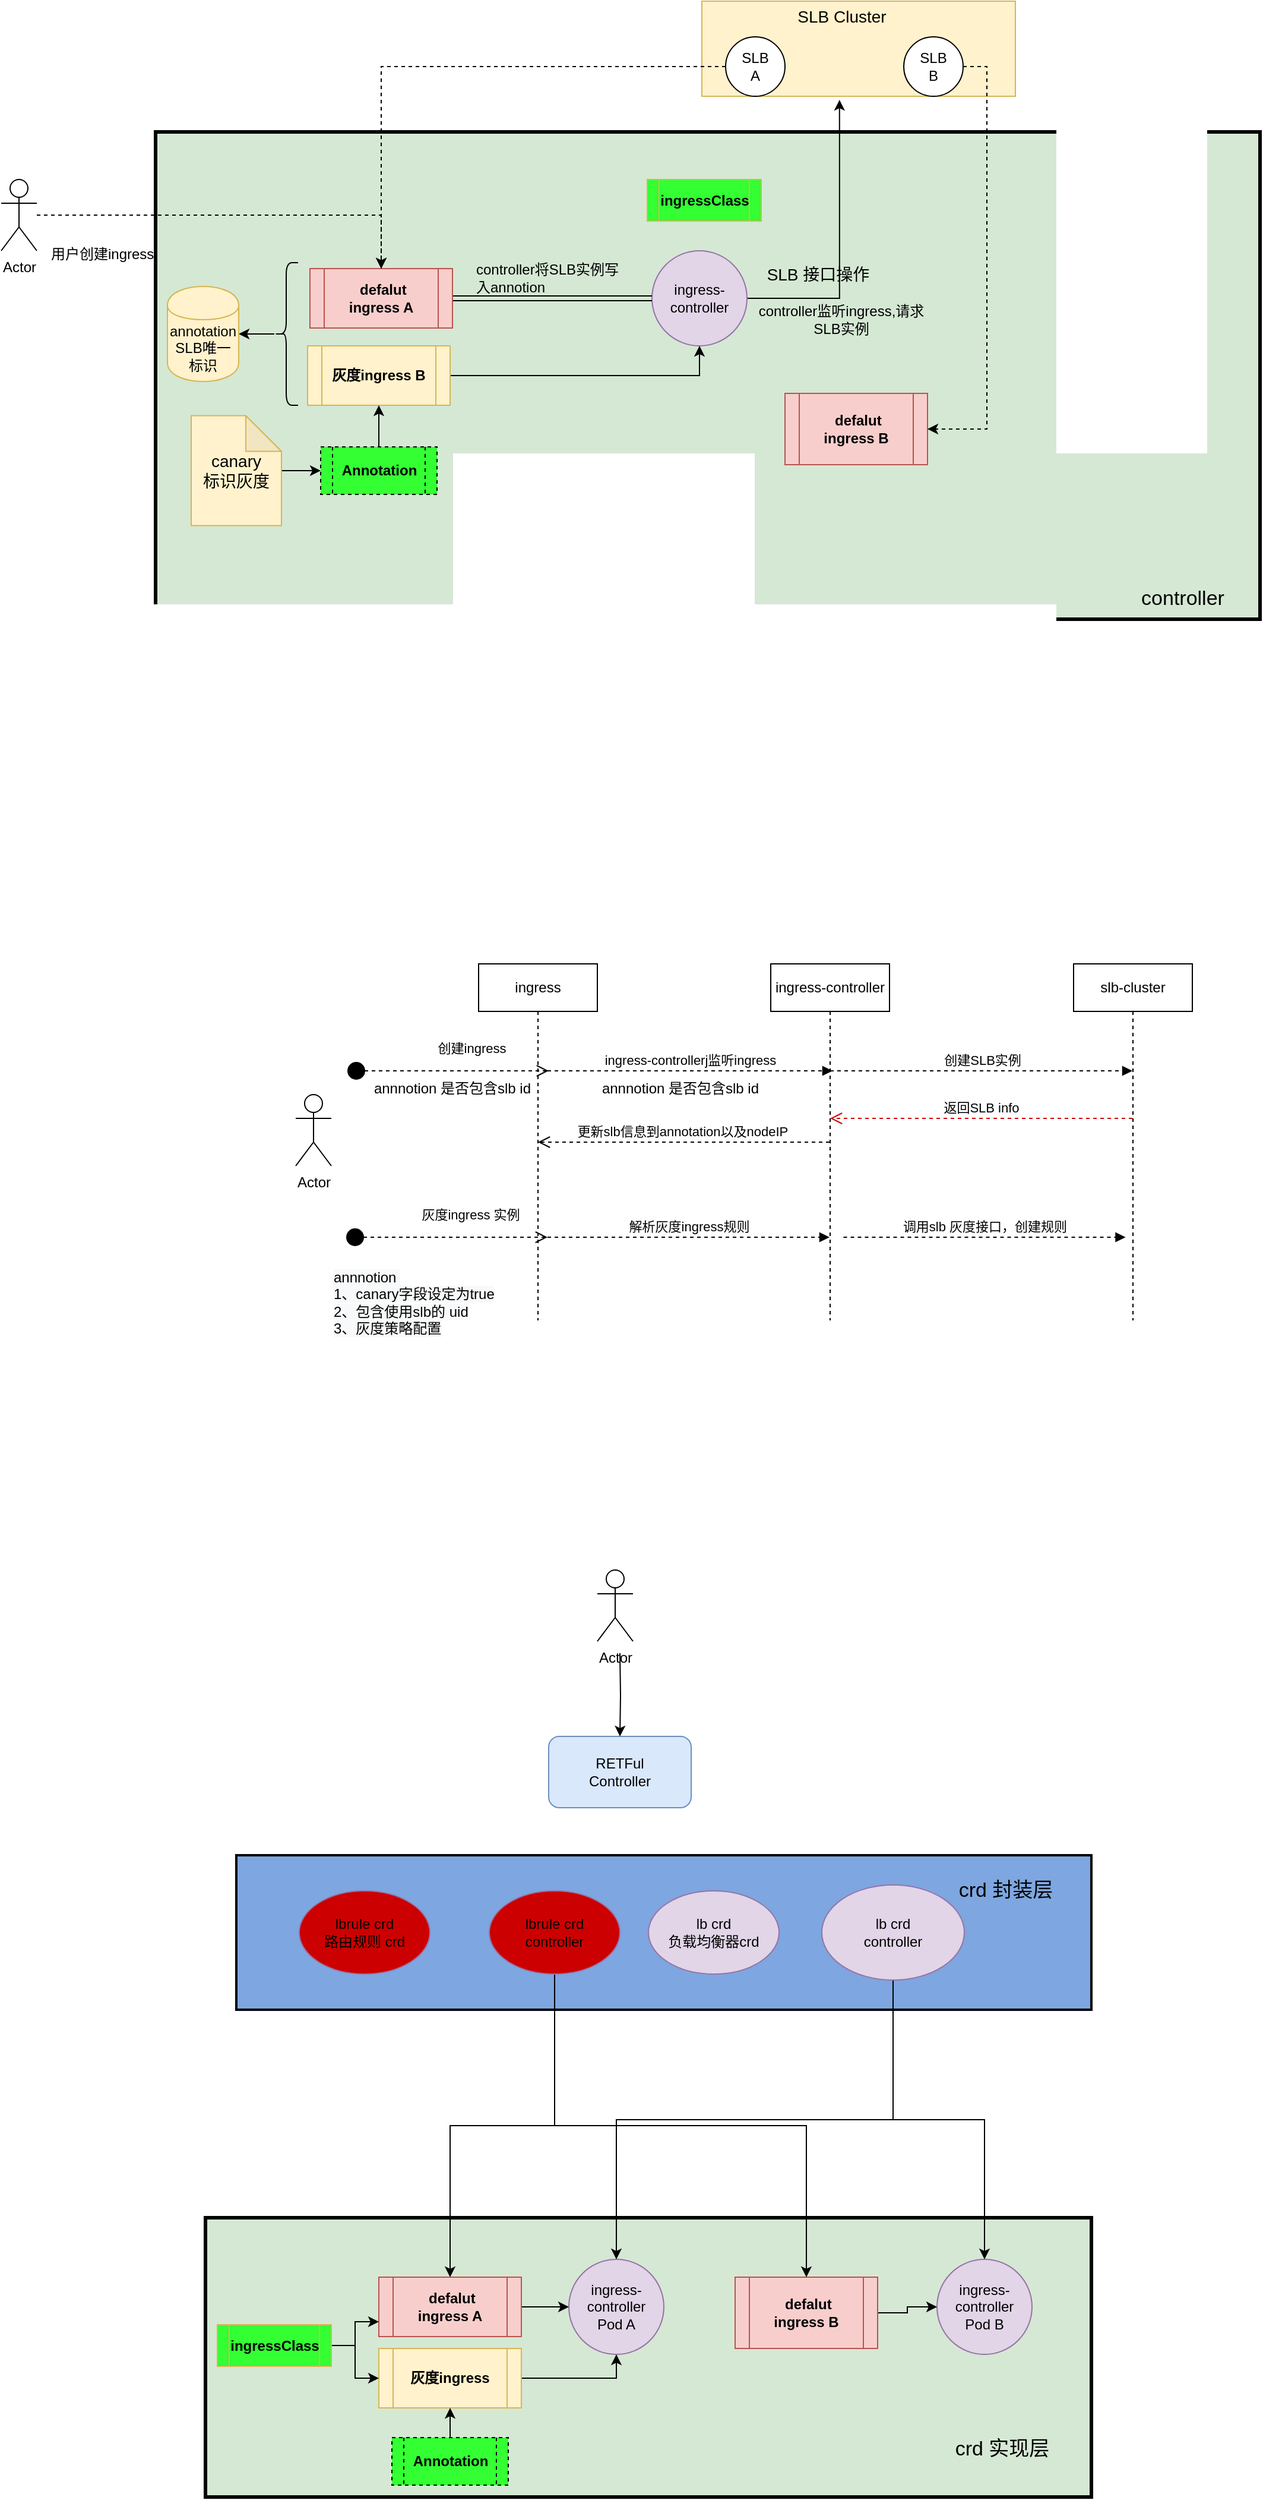 <mxfile version="14.2.7" type="github">
  <diagram id="-a6WbMNMecBKhR_LUQmN" name="Page-1">
    <mxGraphModel dx="2249" dy="762" grid="1" gridSize="10" guides="1" tooltips="1" connect="1" arrows="1" fold="1" page="1" pageScale="1" pageWidth="827" pageHeight="1169" math="0" shadow="0">
      <root>
        <mxCell id="0" />
        <mxCell id="1" parent="0" />
        <mxCell id="vOmSmcSsYQoTvt3sn1gA-2" value="" style="rounded=0;whiteSpace=wrap;html=1;fillColor=#D5E8D4;strokeWidth=3;" parent="1" vertex="1">
          <mxGeometry y="430" width="930" height="410" as="geometry" />
        </mxCell>
        <mxCell id="-X7AAwdDszs8J3Nbo_TD-4" style="edgeStyle=orthogonalEdgeStyle;rounded=0;orthogonalLoop=1;jettySize=auto;html=1;exitX=1;exitY=0.5;exitDx=0;exitDy=0;entryX=0.439;entryY=1.038;entryDx=0;entryDy=0;entryPerimeter=0;" parent="1" source="hpvgZ9Z2Bp3K3JRqvIrx-3" target="-X7AAwdDszs8J3Nbo_TD-3" edge="1">
          <mxGeometry relative="1" as="geometry" />
        </mxCell>
        <mxCell id="hpvgZ9Z2Bp3K3JRqvIrx-3" value="ingress-controller" style="ellipse;whiteSpace=wrap;html=1;aspect=fixed;fillColor=#e1d5e7;strokeColor=#9673a6;" parent="1" vertex="1">
          <mxGeometry x="418" y="530" width="80" height="80" as="geometry" />
        </mxCell>
        <mxCell id="hpvgZ9Z2Bp3K3JRqvIrx-8" style="edgeStyle=orthogonalEdgeStyle;rounded=0;orthogonalLoop=1;jettySize=auto;html=1;shape=link;" parent="1" source="hpvgZ9Z2Bp3K3JRqvIrx-5" target="hpvgZ9Z2Bp3K3JRqvIrx-3" edge="1">
          <mxGeometry relative="1" as="geometry" />
        </mxCell>
        <mxCell id="hpvgZ9Z2Bp3K3JRqvIrx-5" value="&lt;b&gt;&amp;nbsp;defalut&lt;br&gt;ingress A&lt;/b&gt;" style="shape=process;whiteSpace=wrap;html=1;backgroundOutline=1;fillColor=#f8cecc;strokeColor=#b85450;" parent="1" vertex="1">
          <mxGeometry x="130" y="545" width="120" height="50" as="geometry" />
        </mxCell>
        <mxCell id="hpvgZ9Z2Bp3K3JRqvIrx-7" style="edgeStyle=orthogonalEdgeStyle;rounded=0;orthogonalLoop=1;jettySize=auto;html=1;entryX=0.5;entryY=1;entryDx=0;entryDy=0;" parent="1" source="hpvgZ9Z2Bp3K3JRqvIrx-6" target="hpvgZ9Z2Bp3K3JRqvIrx-3" edge="1">
          <mxGeometry relative="1" as="geometry" />
        </mxCell>
        <mxCell id="hpvgZ9Z2Bp3K3JRqvIrx-6" value="&lt;b&gt;灰度ingress B&lt;/b&gt;" style="shape=process;whiteSpace=wrap;html=1;backgroundOutline=1;fillColor=#fff2cc;strokeColor=#d6b656;" parent="1" vertex="1">
          <mxGeometry x="128" y="610" width="120" height="50" as="geometry" />
        </mxCell>
        <mxCell id="fNy8cyDAZZY_VoHiJf9O-12" style="edgeStyle=orthogonalEdgeStyle;rounded=0;orthogonalLoop=1;jettySize=auto;html=1;dashed=1;entryX=0.5;entryY=0;entryDx=0;entryDy=0;" edge="1" parent="1" source="hpvgZ9Z2Bp3K3JRqvIrx-11" target="hpvgZ9Z2Bp3K3JRqvIrx-5">
          <mxGeometry relative="1" as="geometry">
            <mxPoint x="200" y="500" as="targetPoint" />
          </mxGeometry>
        </mxCell>
        <mxCell id="hpvgZ9Z2Bp3K3JRqvIrx-11" value="Actor" style="shape=umlActor;verticalLabelPosition=bottom;verticalAlign=top;html=1;outlineConnect=0;" parent="1" vertex="1">
          <mxGeometry x="-130" y="470" width="30" height="60" as="geometry" />
        </mxCell>
        <mxCell id="hpvgZ9Z2Bp3K3JRqvIrx-15" value="&lt;b&gt;&amp;nbsp;defalut&lt;br&gt;ingress B&lt;/b&gt;" style="shape=process;whiteSpace=wrap;html=1;backgroundOutline=1;fillColor=#f8cecc;strokeColor=#b85450;" parent="1" vertex="1">
          <mxGeometry x="530" y="650" width="120" height="60" as="geometry" />
        </mxCell>
        <mxCell id="vOmSmcSsYQoTvt3sn1gA-5" value="&lt;span style=&quot;font-size: 17px&quot;&gt;controller&lt;/span&gt;" style="text;html=1;strokeColor=none;fillColor=none;align=center;verticalAlign=middle;whiteSpace=wrap;rounded=0;" parent="1" vertex="1">
          <mxGeometry x="800" y="810" width="130" height="25" as="geometry" />
        </mxCell>
        <mxCell id="fjbLA8fiJLUt6OWSz7z5-8" style="edgeStyle=orthogonalEdgeStyle;rounded=0;orthogonalLoop=1;jettySize=auto;html=1;entryX=0.5;entryY=1;entryDx=0;entryDy=0;" parent="1" source="fjbLA8fiJLUt6OWSz7z5-1" target="hpvgZ9Z2Bp3K3JRqvIrx-6" edge="1">
          <mxGeometry relative="1" as="geometry" />
        </mxCell>
        <mxCell id="fjbLA8fiJLUt6OWSz7z5-1" value="&lt;b&gt;Annotation&lt;/b&gt;" style="shape=process;whiteSpace=wrap;html=1;backgroundOutline=1;fillColor=#33FF33;dashed=1;" parent="1" vertex="1">
          <mxGeometry x="139" y="695" width="98" height="40" as="geometry" />
        </mxCell>
        <mxCell id="3VX2ZSSgDS8gGPlXFFOe-15" value="" style="rounded=0;whiteSpace=wrap;html=1;fillColor=#D5E8D4;strokeWidth=3;" parent="1" vertex="1">
          <mxGeometry x="42" y="2185" width="746" height="235" as="geometry" />
        </mxCell>
        <mxCell id="3VX2ZSSgDS8gGPlXFFOe-16" value="" style="rounded=0;whiteSpace=wrap;html=1;fillColor=#7EA6E0;strokeWidth=2;" parent="1" vertex="1">
          <mxGeometry x="68" y="1880" width="720" height="130" as="geometry" />
        </mxCell>
        <mxCell id="3VX2ZSSgDS8gGPlXFFOe-17" value="RETFul&lt;br&gt;Controller" style="rounded=1;whiteSpace=wrap;html=1;fillColor=#dae8fc;strokeColor=#6c8ebf;" parent="1" vertex="1">
          <mxGeometry x="331" y="1780" width="120" height="60" as="geometry" />
        </mxCell>
        <mxCell id="3VX2ZSSgDS8gGPlXFFOe-18" value="ingress-controller&lt;br&gt;Pod A" style="ellipse;whiteSpace=wrap;html=1;aspect=fixed;fillColor=#e1d5e7;strokeColor=#9673a6;" parent="1" vertex="1">
          <mxGeometry x="348" y="2220" width="80" height="80" as="geometry" />
        </mxCell>
        <mxCell id="3VX2ZSSgDS8gGPlXFFOe-19" style="edgeStyle=orthogonalEdgeStyle;rounded=0;orthogonalLoop=1;jettySize=auto;html=1;" parent="1" source="3VX2ZSSgDS8gGPlXFFOe-20" target="3VX2ZSSgDS8gGPlXFFOe-18" edge="1">
          <mxGeometry relative="1" as="geometry" />
        </mxCell>
        <mxCell id="3VX2ZSSgDS8gGPlXFFOe-20" value="&lt;b&gt;&amp;nbsp;defalut&lt;br&gt;ingress A&lt;/b&gt;" style="shape=process;whiteSpace=wrap;html=1;backgroundOutline=1;fillColor=#f8cecc;strokeColor=#b85450;" parent="1" vertex="1">
          <mxGeometry x="188" y="2235" width="120" height="50" as="geometry" />
        </mxCell>
        <mxCell id="3VX2ZSSgDS8gGPlXFFOe-21" style="edgeStyle=orthogonalEdgeStyle;rounded=0;orthogonalLoop=1;jettySize=auto;html=1;entryX=0.5;entryY=1;entryDx=0;entryDy=0;" parent="1" source="3VX2ZSSgDS8gGPlXFFOe-22" target="3VX2ZSSgDS8gGPlXFFOe-18" edge="1">
          <mxGeometry relative="1" as="geometry" />
        </mxCell>
        <mxCell id="3VX2ZSSgDS8gGPlXFFOe-22" value="&lt;b&gt;灰度ingress&lt;/b&gt;" style="shape=process;whiteSpace=wrap;html=1;backgroundOutline=1;fillColor=#fff2cc;strokeColor=#d6b656;" parent="1" vertex="1">
          <mxGeometry x="188" y="2295" width="120" height="50" as="geometry" />
        </mxCell>
        <mxCell id="3VX2ZSSgDS8gGPlXFFOe-23" value="lb crd&lt;br&gt;负载均衡器crd" style="ellipse;whiteSpace=wrap;html=1;fillColor=#e1d5e7;strokeColor=#9673a6;" parent="1" vertex="1">
          <mxGeometry x="415" y="1910" width="110" height="70" as="geometry" />
        </mxCell>
        <mxCell id="3VX2ZSSgDS8gGPlXFFOe-24" style="edgeStyle=orthogonalEdgeStyle;rounded=0;orthogonalLoop=1;jettySize=auto;html=1;" parent="1" target="3VX2ZSSgDS8gGPlXFFOe-17" edge="1">
          <mxGeometry relative="1" as="geometry">
            <mxPoint x="391" y="1710" as="sourcePoint" />
          </mxGeometry>
        </mxCell>
        <mxCell id="3VX2ZSSgDS8gGPlXFFOe-25" value="Actor" style="shape=umlActor;verticalLabelPosition=bottom;verticalAlign=top;html=1;outlineConnect=0;" parent="1" vertex="1">
          <mxGeometry x="372" y="1640" width="30" height="60" as="geometry" />
        </mxCell>
        <mxCell id="3VX2ZSSgDS8gGPlXFFOe-26" value="ingress-controller&lt;br&gt;Pod B" style="ellipse;whiteSpace=wrap;html=1;aspect=fixed;fillColor=#e1d5e7;strokeColor=#9673a6;" parent="1" vertex="1">
          <mxGeometry x="658" y="2220" width="80" height="80" as="geometry" />
        </mxCell>
        <mxCell id="3VX2ZSSgDS8gGPlXFFOe-27" style="edgeStyle=orthogonalEdgeStyle;rounded=0;orthogonalLoop=1;jettySize=auto;html=1;" parent="1" source="3VX2ZSSgDS8gGPlXFFOe-28" target="3VX2ZSSgDS8gGPlXFFOe-26" edge="1">
          <mxGeometry relative="1" as="geometry" />
        </mxCell>
        <mxCell id="3VX2ZSSgDS8gGPlXFFOe-28" value="&lt;b&gt;&amp;nbsp;defalut&lt;br&gt;ingress B&lt;/b&gt;" style="shape=process;whiteSpace=wrap;html=1;backgroundOutline=1;fillColor=#f8cecc;strokeColor=#b85450;" parent="1" vertex="1">
          <mxGeometry x="488" y="2235" width="120" height="60" as="geometry" />
        </mxCell>
        <mxCell id="3VX2ZSSgDS8gGPlXFFOe-29" value="&lt;font style=&quot;font-size: 17px&quot;&gt;crd 封装层&lt;/font&gt;" style="text;html=1;strokeColor=none;fillColor=none;align=center;verticalAlign=middle;whiteSpace=wrap;rounded=0;" parent="1" vertex="1">
          <mxGeometry x="661" y="1900" width="110" height="20" as="geometry" />
        </mxCell>
        <mxCell id="3VX2ZSSgDS8gGPlXFFOe-30" value="&lt;font style=&quot;font-size: 17px&quot;&gt;crd 实现层&lt;/font&gt;" style="text;html=1;strokeColor=none;fillColor=none;align=center;verticalAlign=middle;whiteSpace=wrap;rounded=0;" parent="1" vertex="1">
          <mxGeometry x="653" y="2370" width="120" height="20" as="geometry" />
        </mxCell>
        <mxCell id="3VX2ZSSgDS8gGPlXFFOe-31" style="edgeStyle=orthogonalEdgeStyle;rounded=0;orthogonalLoop=1;jettySize=auto;html=1;exitX=1;exitY=0.5;exitDx=0;exitDy=0;entryX=0;entryY=0.75;entryDx=0;entryDy=0;" parent="1" source="3VX2ZSSgDS8gGPlXFFOe-33" target="3VX2ZSSgDS8gGPlXFFOe-20" edge="1">
          <mxGeometry relative="1" as="geometry" />
        </mxCell>
        <mxCell id="3VX2ZSSgDS8gGPlXFFOe-32" style="edgeStyle=orthogonalEdgeStyle;rounded=0;orthogonalLoop=1;jettySize=auto;html=1;" parent="1" source="3VX2ZSSgDS8gGPlXFFOe-33" target="3VX2ZSSgDS8gGPlXFFOe-22" edge="1">
          <mxGeometry relative="1" as="geometry" />
        </mxCell>
        <mxCell id="3VX2ZSSgDS8gGPlXFFOe-33" value="&lt;b&gt;ingressClass&lt;/b&gt;" style="shape=process;whiteSpace=wrap;html=1;backgroundOutline=1;strokeColor=#d6b656;fillColor=#33FF33;" parent="1" vertex="1">
          <mxGeometry x="52" y="2275" width="96" height="35" as="geometry" />
        </mxCell>
        <mxCell id="3VX2ZSSgDS8gGPlXFFOe-34" style="edgeStyle=orthogonalEdgeStyle;rounded=0;orthogonalLoop=1;jettySize=auto;html=1;entryX=0.5;entryY=1;entryDx=0;entryDy=0;" parent="1" source="3VX2ZSSgDS8gGPlXFFOe-35" target="3VX2ZSSgDS8gGPlXFFOe-22" edge="1">
          <mxGeometry relative="1" as="geometry" />
        </mxCell>
        <mxCell id="3VX2ZSSgDS8gGPlXFFOe-35" value="&lt;b&gt;Annotation&lt;/b&gt;" style="shape=process;whiteSpace=wrap;html=1;backgroundOutline=1;fillColor=#33FF33;dashed=1;" parent="1" vertex="1">
          <mxGeometry x="199" y="2370" width="98" height="40" as="geometry" />
        </mxCell>
        <mxCell id="3VX2ZSSgDS8gGPlXFFOe-36" style="edgeStyle=orthogonalEdgeStyle;rounded=0;orthogonalLoop=1;jettySize=auto;html=1;exitX=0.5;exitY=1;exitDx=0;exitDy=0;" parent="1" source="3VX2ZSSgDS8gGPlXFFOe-38" target="3VX2ZSSgDS8gGPlXFFOe-26" edge="1">
          <mxGeometry relative="1" as="geometry" />
        </mxCell>
        <mxCell id="3VX2ZSSgDS8gGPlXFFOe-37" style="edgeStyle=orthogonalEdgeStyle;rounded=0;orthogonalLoop=1;jettySize=auto;html=1;exitX=0.5;exitY=1;exitDx=0;exitDy=0;" parent="1" source="3VX2ZSSgDS8gGPlXFFOe-38" target="3VX2ZSSgDS8gGPlXFFOe-18" edge="1">
          <mxGeometry relative="1" as="geometry" />
        </mxCell>
        <mxCell id="3VX2ZSSgDS8gGPlXFFOe-38" value="lb crd&lt;br&gt;controller" style="ellipse;whiteSpace=wrap;html=1;fillColor=#e1d5e7;strokeColor=#9673a6;" parent="1" vertex="1">
          <mxGeometry x="561" y="1905" width="120" height="80" as="geometry" />
        </mxCell>
        <mxCell id="3VX2ZSSgDS8gGPlXFFOe-39" style="edgeStyle=orthogonalEdgeStyle;rounded=0;orthogonalLoop=1;jettySize=auto;html=1;exitX=0.5;exitY=1;exitDx=0;exitDy=0;" parent="1" source="3VX2ZSSgDS8gGPlXFFOe-42" target="3VX2ZSSgDS8gGPlXFFOe-20" edge="1">
          <mxGeometry relative="1" as="geometry" />
        </mxCell>
        <mxCell id="3VX2ZSSgDS8gGPlXFFOe-40" style="edgeStyle=orthogonalEdgeStyle;rounded=0;orthogonalLoop=1;jettySize=auto;html=1;exitX=0.5;exitY=1;exitDx=0;exitDy=0;" parent="1" source="3VX2ZSSgDS8gGPlXFFOe-42" target="3VX2ZSSgDS8gGPlXFFOe-28" edge="1">
          <mxGeometry relative="1" as="geometry" />
        </mxCell>
        <mxCell id="3VX2ZSSgDS8gGPlXFFOe-41" value="lbrule crd&lt;br&gt;路由规则 crd" style="ellipse;whiteSpace=wrap;html=1;strokeColor=#9673a6;fillColor=#CC0000;" parent="1" vertex="1">
          <mxGeometry x="121" y="1910" width="110" height="70" as="geometry" />
        </mxCell>
        <mxCell id="3VX2ZSSgDS8gGPlXFFOe-42" value="lbrule crd&lt;br&gt;controller" style="ellipse;whiteSpace=wrap;html=1;strokeColor=#9673a6;fillColor=#CC0000;" parent="1" vertex="1">
          <mxGeometry x="281" y="1910" width="110" height="70" as="geometry" />
        </mxCell>
        <mxCell id="-X7AAwdDszs8J3Nbo_TD-2" value="&lt;b&gt;ingressClass&lt;/b&gt;" style="shape=process;whiteSpace=wrap;html=1;backgroundOutline=1;strokeColor=#d6b656;fillColor=#33FF33;" parent="1" vertex="1">
          <mxGeometry x="414" y="470" width="96" height="35" as="geometry" />
        </mxCell>
        <mxCell id="-X7AAwdDszs8J3Nbo_TD-3" value="" style="rounded=0;whiteSpace=wrap;html=1;fillColor=#fff2cc;strokeColor=#d6b656;" parent="1" vertex="1">
          <mxGeometry x="460" y="320" width="264" height="80" as="geometry" />
        </mxCell>
        <mxCell id="-X7AAwdDszs8J3Nbo_TD-5" value="&lt;font style=&quot;font-size: 14px&quot;&gt;SLB 接口操作&lt;/font&gt;" style="text;html=1;strokeColor=none;fillColor=none;align=center;verticalAlign=middle;whiteSpace=wrap;rounded=0;" parent="1" vertex="1">
          <mxGeometry x="498" y="540" width="120" height="20" as="geometry" />
        </mxCell>
        <mxCell id="-X7AAwdDszs8J3Nbo_TD-8" style="edgeStyle=orthogonalEdgeStyle;rounded=0;orthogonalLoop=1;jettySize=auto;html=1;entryX=0;entryY=0.5;entryDx=0;entryDy=0;" parent="1" source="-X7AAwdDszs8J3Nbo_TD-6" target="fjbLA8fiJLUt6OWSz7z5-1" edge="1">
          <mxGeometry relative="1" as="geometry" />
        </mxCell>
        <mxCell id="-X7AAwdDszs8J3Nbo_TD-6" value="&lt;span lang=&quot;EN-US&quot; style=&quot;font-size: 10.5pt&quot;&gt;canary&lt;br&gt;标识灰度&lt;br&gt;&lt;/span&gt;" style="shape=note;whiteSpace=wrap;html=1;backgroundOutline=1;darkOpacity=0.05;strokeColor=#d6b656;fillColor=#fff2cc;" parent="1" vertex="1">
          <mxGeometry x="30" y="668.75" width="76" height="92.5" as="geometry" />
        </mxCell>
        <mxCell id="-X7AAwdDszs8J3Nbo_TD-19" value="" style="edgeStyle=orthogonalEdgeStyle;rounded=0;orthogonalLoop=1;jettySize=auto;html=1;" parent="1" source="-X7AAwdDszs8J3Nbo_TD-9" target="-X7AAwdDszs8J3Nbo_TD-18" edge="1">
          <mxGeometry relative="1" as="geometry" />
        </mxCell>
        <mxCell id="-X7AAwdDszs8J3Nbo_TD-9" value="" style="shape=curlyBracket;whiteSpace=wrap;html=1;rounded=1;fillColor=#33FF33;" parent="1" vertex="1">
          <mxGeometry x="100" y="540" width="20" height="120" as="geometry" />
        </mxCell>
        <mxCell id="-X7AAwdDszs8J3Nbo_TD-12" value="controller监听ingress,请求SLB实例" style="text;html=1;strokeColor=none;fillColor=none;align=center;verticalAlign=middle;whiteSpace=wrap;rounded=0;" parent="1" vertex="1">
          <mxGeometry x="498" y="580" width="159" height="15" as="geometry" />
        </mxCell>
        <mxCell id="-X7AAwdDszs8J3Nbo_TD-14" value="controller将SLB实例写入annotion" style="text;html=1;strokeColor=none;fillColor=none;align=left;verticalAlign=middle;whiteSpace=wrap;rounded=0;" parent="1" vertex="1">
          <mxGeometry x="268" y="545" width="132" height="15" as="geometry" />
        </mxCell>
        <mxCell id="-X7AAwdDszs8J3Nbo_TD-18" value="annotation&lt;br&gt;SLB唯一标识" style="shape=cylinder;whiteSpace=wrap;html=1;boundedLbl=1;backgroundOutline=1;rounded=1;fillColor=#fff2cc;strokeColor=#d6b656;" parent="1" vertex="1">
          <mxGeometry x="10" y="560" width="60" height="80" as="geometry" />
        </mxCell>
        <mxCell id="fNy8cyDAZZY_VoHiJf9O-3" style="edgeStyle=orthogonalEdgeStyle;rounded=0;orthogonalLoop=1;jettySize=auto;html=1;exitX=0;exitY=0.5;exitDx=0;exitDy=0;dashed=1;" edge="1" parent="1" source="fNy8cyDAZZY_VoHiJf9O-1" target="hpvgZ9Z2Bp3K3JRqvIrx-5">
          <mxGeometry relative="1" as="geometry" />
        </mxCell>
        <mxCell id="fNy8cyDAZZY_VoHiJf9O-1" value="SLB&lt;br&gt;A" style="ellipse;whiteSpace=wrap;html=1;aspect=fixed;" vertex="1" parent="1">
          <mxGeometry x="480" y="350" width="50" height="50" as="geometry" />
        </mxCell>
        <mxCell id="fNy8cyDAZZY_VoHiJf9O-4" style="edgeStyle=orthogonalEdgeStyle;rounded=0;orthogonalLoop=1;jettySize=auto;html=1;exitX=1;exitY=0.5;exitDx=0;exitDy=0;entryX=1;entryY=0.5;entryDx=0;entryDy=0;dashed=1;" edge="1" parent="1" source="fNy8cyDAZZY_VoHiJf9O-2" target="hpvgZ9Z2Bp3K3JRqvIrx-15">
          <mxGeometry relative="1" as="geometry" />
        </mxCell>
        <mxCell id="fNy8cyDAZZY_VoHiJf9O-2" value="&lt;span&gt;SLB&lt;/span&gt;&lt;br&gt;B" style="ellipse;whiteSpace=wrap;html=1;aspect=fixed;" vertex="1" parent="1">
          <mxGeometry x="630" y="350" width="50" height="50" as="geometry" />
        </mxCell>
        <mxCell id="fNy8cyDAZZY_VoHiJf9O-5" value="&lt;font style=&quot;font-size: 14px&quot;&gt;SLB Cluster&lt;/font&gt;" style="text;html=1;strokeColor=none;fillColor=none;align=center;verticalAlign=middle;whiteSpace=wrap;rounded=0;" vertex="1" parent="1">
          <mxGeometry x="512.5" y="320" width="130" height="25" as="geometry" />
        </mxCell>
        <mxCell id="fNy8cyDAZZY_VoHiJf9O-9" value="用户创建ingress" style="text;html=1;strokeColor=none;fillColor=none;align=left;verticalAlign=middle;whiteSpace=wrap;rounded=0;" vertex="1" parent="1">
          <mxGeometry x="-90" y="525" width="132" height="15" as="geometry" />
        </mxCell>
        <mxCell id="fNy8cyDAZZY_VoHiJf9O-14" value="ingress" style="shape=umlLifeline;perimeter=lifelinePerimeter;whiteSpace=wrap;html=1;container=1;collapsible=0;recursiveResize=0;outlineConnect=0;" vertex="1" parent="1">
          <mxGeometry x="272" y="1130" width="100" height="300" as="geometry" />
        </mxCell>
        <mxCell id="fNy8cyDAZZY_VoHiJf9O-23" value="创建ingress" style="html=1;verticalAlign=bottom;startArrow=circle;startFill=1;endArrow=open;startSize=6;endSize=8;dashed=1;" edge="1" parent="fNy8cyDAZZY_VoHiJf9O-14">
          <mxGeometry x="0.231" y="10" width="80" relative="1" as="geometry">
            <mxPoint x="-111" y="90" as="sourcePoint" />
            <mxPoint x="59" y="90" as="targetPoint" />
            <mxPoint as="offset" />
          </mxGeometry>
        </mxCell>
        <mxCell id="fNy8cyDAZZY_VoHiJf9O-40" value="解析灰度ingress规则" style="html=1;verticalAlign=bottom;endArrow=block;dashed=1;" edge="1" parent="fNy8cyDAZZY_VoHiJf9O-14" target="fNy8cyDAZZY_VoHiJf9O-16">
          <mxGeometry width="80" relative="1" as="geometry">
            <mxPoint x="58" y="230" as="sourcePoint" />
            <mxPoint x="138" y="230" as="targetPoint" />
          </mxGeometry>
        </mxCell>
        <mxCell id="fNy8cyDAZZY_VoHiJf9O-36" value="灰度ingress 实例" style="html=1;verticalAlign=bottom;startArrow=circle;startFill=1;endArrow=open;startSize=6;endSize=8;dashed=1;" edge="1" parent="fNy8cyDAZZY_VoHiJf9O-14">
          <mxGeometry x="0.231" y="10" width="80" relative="1" as="geometry">
            <mxPoint x="-112" y="230" as="sourcePoint" />
            <mxPoint x="58" y="230" as="targetPoint" />
            <mxPoint as="offset" />
          </mxGeometry>
        </mxCell>
        <mxCell id="fNy8cyDAZZY_VoHiJf9O-15" value="Actor" style="shape=umlActor;verticalLabelPosition=bottom;verticalAlign=top;html=1;" vertex="1" parent="1">
          <mxGeometry x="118" y="1240" width="30" height="60" as="geometry" />
        </mxCell>
        <mxCell id="fNy8cyDAZZY_VoHiJf9O-16" value="ingress-controller" style="shape=umlLifeline;perimeter=lifelinePerimeter;whiteSpace=wrap;html=1;container=1;collapsible=0;recursiveResize=0;outlineConnect=0;" vertex="1" parent="1">
          <mxGeometry x="518" y="1130" width="100" height="300" as="geometry" />
        </mxCell>
        <mxCell id="fNy8cyDAZZY_VoHiJf9O-17" value="slb-cluster" style="shape=umlLifeline;perimeter=lifelinePerimeter;whiteSpace=wrap;html=1;container=1;collapsible=0;recursiveResize=0;outlineConnect=0;" vertex="1" parent="1">
          <mxGeometry x="773" y="1130" width="100" height="300" as="geometry" />
        </mxCell>
        <mxCell id="fNy8cyDAZZY_VoHiJf9O-25" value="annnotion 是否包含slb id" style="text;html=1;strokeColor=none;fillColor=none;align=center;verticalAlign=middle;whiteSpace=wrap;rounded=0;" vertex="1" parent="1">
          <mxGeometry x="180" y="1220" width="140" height="30" as="geometry" />
        </mxCell>
        <mxCell id="fNy8cyDAZZY_VoHiJf9O-28" value="创建SLB实例" style="html=1;verticalAlign=bottom;endArrow=block;dashed=1;" edge="1" parent="1" source="fNy8cyDAZZY_VoHiJf9O-16" target="fNy8cyDAZZY_VoHiJf9O-17">
          <mxGeometry width="80" relative="1" as="geometry">
            <mxPoint x="650" y="1230" as="sourcePoint" />
            <mxPoint x="730" y="1230" as="targetPoint" />
            <Array as="points">
              <mxPoint x="720" y="1220" />
            </Array>
          </mxGeometry>
        </mxCell>
        <mxCell id="fNy8cyDAZZY_VoHiJf9O-29" value="ingress-controllerj监听ingress" style="html=1;verticalAlign=bottom;endArrow=block;dashed=1;" edge="1" parent="1">
          <mxGeometry width="80" relative="1" as="geometry">
            <mxPoint x="330" y="1220" as="sourcePoint" />
            <mxPoint x="570" y="1220" as="targetPoint" />
            <Array as="points">
              <mxPoint x="482.5" y="1220" />
            </Array>
          </mxGeometry>
        </mxCell>
        <mxCell id="fNy8cyDAZZY_VoHiJf9O-30" value="annnotion 是否包含slb id" style="text;html=1;strokeColor=none;fillColor=none;align=center;verticalAlign=middle;whiteSpace=wrap;rounded=0;" vertex="1" parent="1">
          <mxGeometry x="372" y="1220" width="140" height="30" as="geometry" />
        </mxCell>
        <mxCell id="fNy8cyDAZZY_VoHiJf9O-31" value="返回SLB info" style="html=1;verticalAlign=bottom;endArrow=open;dashed=1;endSize=8;strokeColor=#CC0000;" edge="1" parent="1" source="fNy8cyDAZZY_VoHiJf9O-17" target="fNy8cyDAZZY_VoHiJf9O-16">
          <mxGeometry relative="1" as="geometry">
            <mxPoint x="800" y="1240" as="sourcePoint" />
            <mxPoint x="750" y="1240" as="targetPoint" />
            <Array as="points">
              <mxPoint x="700" y="1260" />
            </Array>
          </mxGeometry>
        </mxCell>
        <mxCell id="fNy8cyDAZZY_VoHiJf9O-32" value="更新slb信息到annotation以及nodeIP&amp;nbsp;" style="html=1;verticalAlign=bottom;endArrow=open;dashed=1;endSize=8;" edge="1" parent="1" source="fNy8cyDAZZY_VoHiJf9O-16" target="fNy8cyDAZZY_VoHiJf9O-14">
          <mxGeometry relative="1" as="geometry">
            <mxPoint x="832.5" y="1270" as="sourcePoint" />
            <mxPoint x="577.5" y="1270" as="targetPoint" />
            <Array as="points" />
          </mxGeometry>
        </mxCell>
        <mxCell id="fNy8cyDAZZY_VoHiJf9O-37" value="&lt;span style=&quot;color: rgb(0 , 0 , 0) ; font-family: &amp;#34;helvetica&amp;#34; ; font-size: 12px ; font-style: normal ; font-weight: 400 ; letter-spacing: normal ; text-align: center ; text-indent: 0px ; text-transform: none ; word-spacing: 0px ; background-color: rgb(248 , 249 , 250) ; display: inline ; float: none&quot;&gt;annnotion&amp;nbsp;&lt;br&gt;1、canary字段设定为true&lt;br&gt;2、包含使用slb的 uid&lt;br&gt;3、灰度策略配置&lt;br&gt;&lt;/span&gt;" style="text;whiteSpace=wrap;html=1;" vertex="1" parent="1">
          <mxGeometry x="148" y="1380" width="172" height="50" as="geometry" />
        </mxCell>
        <mxCell id="fNy8cyDAZZY_VoHiJf9O-41" value="调用slb 灰度接口，创建规则" style="html=1;verticalAlign=bottom;endArrow=block;dashed=1;" edge="1" parent="1">
          <mxGeometry width="80" relative="1" as="geometry">
            <mxPoint x="579.25" y="1360" as="sourcePoint" />
            <mxPoint x="816.75" y="1360" as="targetPoint" />
          </mxGeometry>
        </mxCell>
      </root>
    </mxGraphModel>
  </diagram>
</mxfile>
